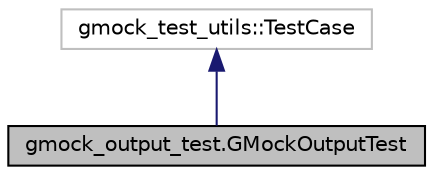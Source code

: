 digraph "gmock_output_test.GMockOutputTest"
{
 // LATEX_PDF_SIZE
  edge [fontname="Helvetica",fontsize="10",labelfontname="Helvetica",labelfontsize="10"];
  node [fontname="Helvetica",fontsize="10",shape=record];
  Node1 [label="gmock_output_test.GMockOutputTest",height=0.2,width=0.4,color="black", fillcolor="grey75", style="filled", fontcolor="black",tooltip=" "];
  Node2 -> Node1 [dir="back",color="midnightblue",fontsize="10",style="solid"];
  Node2 [label="gmock_test_utils::TestCase",height=0.2,width=0.4,color="grey75", fillcolor="white", style="filled",tooltip=" "];
}
